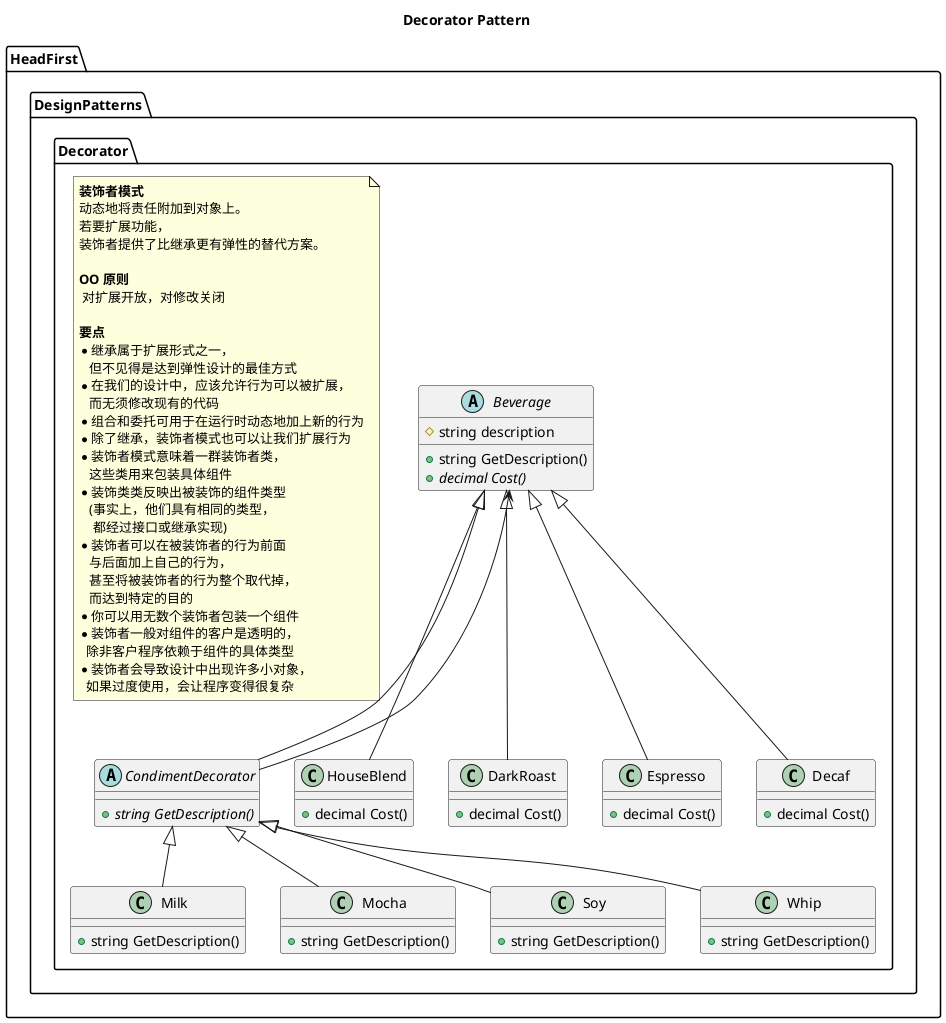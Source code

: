 @startuml
title Decorator Pattern
namespace HeadFirst.DesignPatterns.Decorator{
    note as Decorator
    <b>装饰者模式</b>
    动态地将责任附加到对象上。
    若要扩展功能，
    装饰者提供了比继承更有弹性的替代方案。

    <b>OO 原则</b>
     对扩展开放，对修改关闭

    <b>要点</b>
    *继承属于扩展形式之一，
       但不见得是达到弹性设计的最佳方式
    *在我们的设计中，应该允许行为可以被扩展，
       而无须修改现有的代码
    *组合和委托可用于在运行时动态地加上新的行为
    *除了继承，装饰者模式也可以让我们扩展行为
    *装饰者模式意味着一群装饰者类，
       这些类用来包装具体组件
    *装饰类类反映出被装饰的组件类型
       (事实上，他们具有相同的类型，
        都经过接口或继承实现)
    *装饰者可以在被装饰者的行为前面
       与后面加上自己的行为，
       甚至将被装饰者的行为整个取代掉，
       而达到特定的目的
    *你可以用无数个装饰者包装一个组件
    *装饰者一般对组件的客户是透明的，
      除非客户程序依赖于组件的具体类型
    *装饰者会导致设计中出现许多小对象，
      如果过度使用，会让程序变得很复杂
    end note

    HouseBlend -up-|> Beverage
    DarkRoast -up-|> Beverage
    Espresso -up-|> Beverage
    Decaf -up-|> Beverage
    CondimentDecorator -up-|> Beverage
    CondimentDecorator -up-> Beverage
    Milk -up-|> CondimentDecorator
    Mocha -up-|> CondimentDecorator
    Soy -up-|> CondimentDecorator
    Whip -up-|> CondimentDecorator

    abstract class Beverage
    {
        # string description
        + string GetDescription()
        + {abstract} decimal Cost()
    }

    class HouseBlend
    {
        + decimal Cost()
    }
    class DarkRoast
    {
        + decimal Cost()
    }
    class Espresso
    {
        + decimal Cost()
    }
    class Decaf
    {
        + decimal Cost()
    }
    abstract class CondimentDecorator
    {
        + {abstract} string GetDescription()
    }
    class Milk
    {
        + string GetDescription()
    }
    class Mocha
    {
        + string GetDescription()
    }
    class Soy
    {
        + string GetDescription()
    }
    class Whip
    {
        + string GetDescription()
    }
}
@enduml